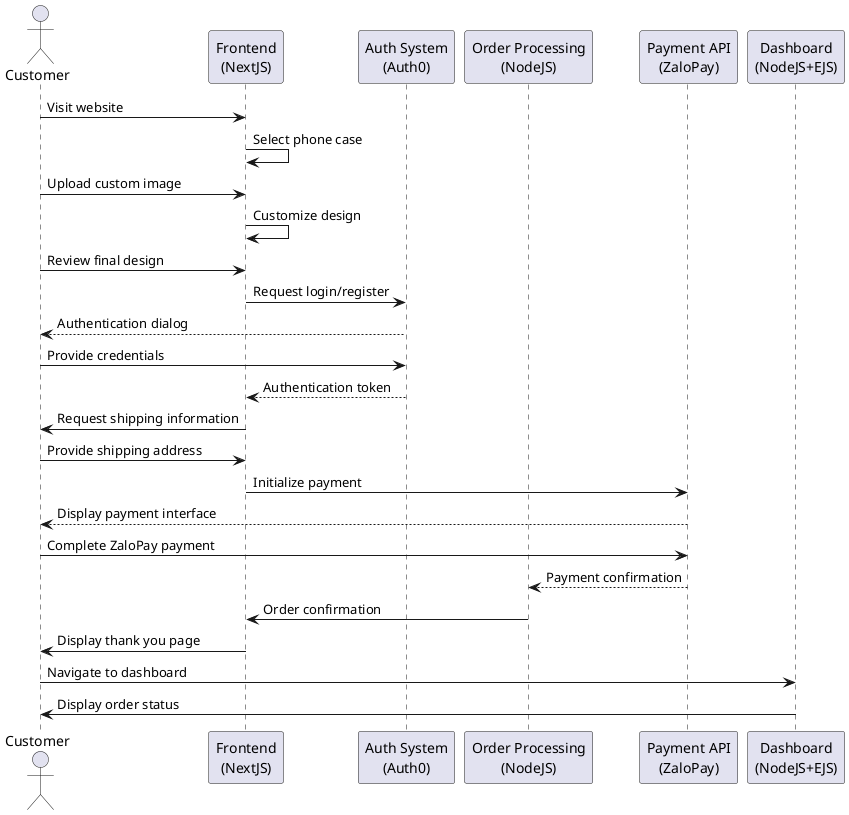 @startuml E-Commerce Phone Case Customization - Sequence Diagram

actor Customer as customer
participant "Frontend\n(NextJS)" as frontend
participant "Auth System\n(Auth0)" as auth
participant "Order Processing\n(NodeJS)" as order
participant "Payment API\n(ZaloPay)" as payment
participant "Dashboard\n(NodeJS+EJS)" as dashboard

customer -> frontend: Visit website
frontend -> frontend: Select phone case

customer -> frontend: Upload custom image
frontend -> frontend: Customize design

customer -> frontend: Review final design
frontend -> auth: Request login/register
auth --> customer: Authentication dialog
customer -> auth: Provide credentials
auth --> frontend: Authentication token

frontend -> customer: Request shipping information
customer -> frontend: Provide shipping address

frontend -> payment: Initialize payment
payment --> customer: Display payment interface
customer -> payment: Complete ZaloPay payment
payment --> order: Payment confirmation

order -> frontend: Order confirmation
frontend -> customer: Display thank you page
customer -> dashboard: Navigate to dashboard
dashboard -> customer: Display order status

@enduml
